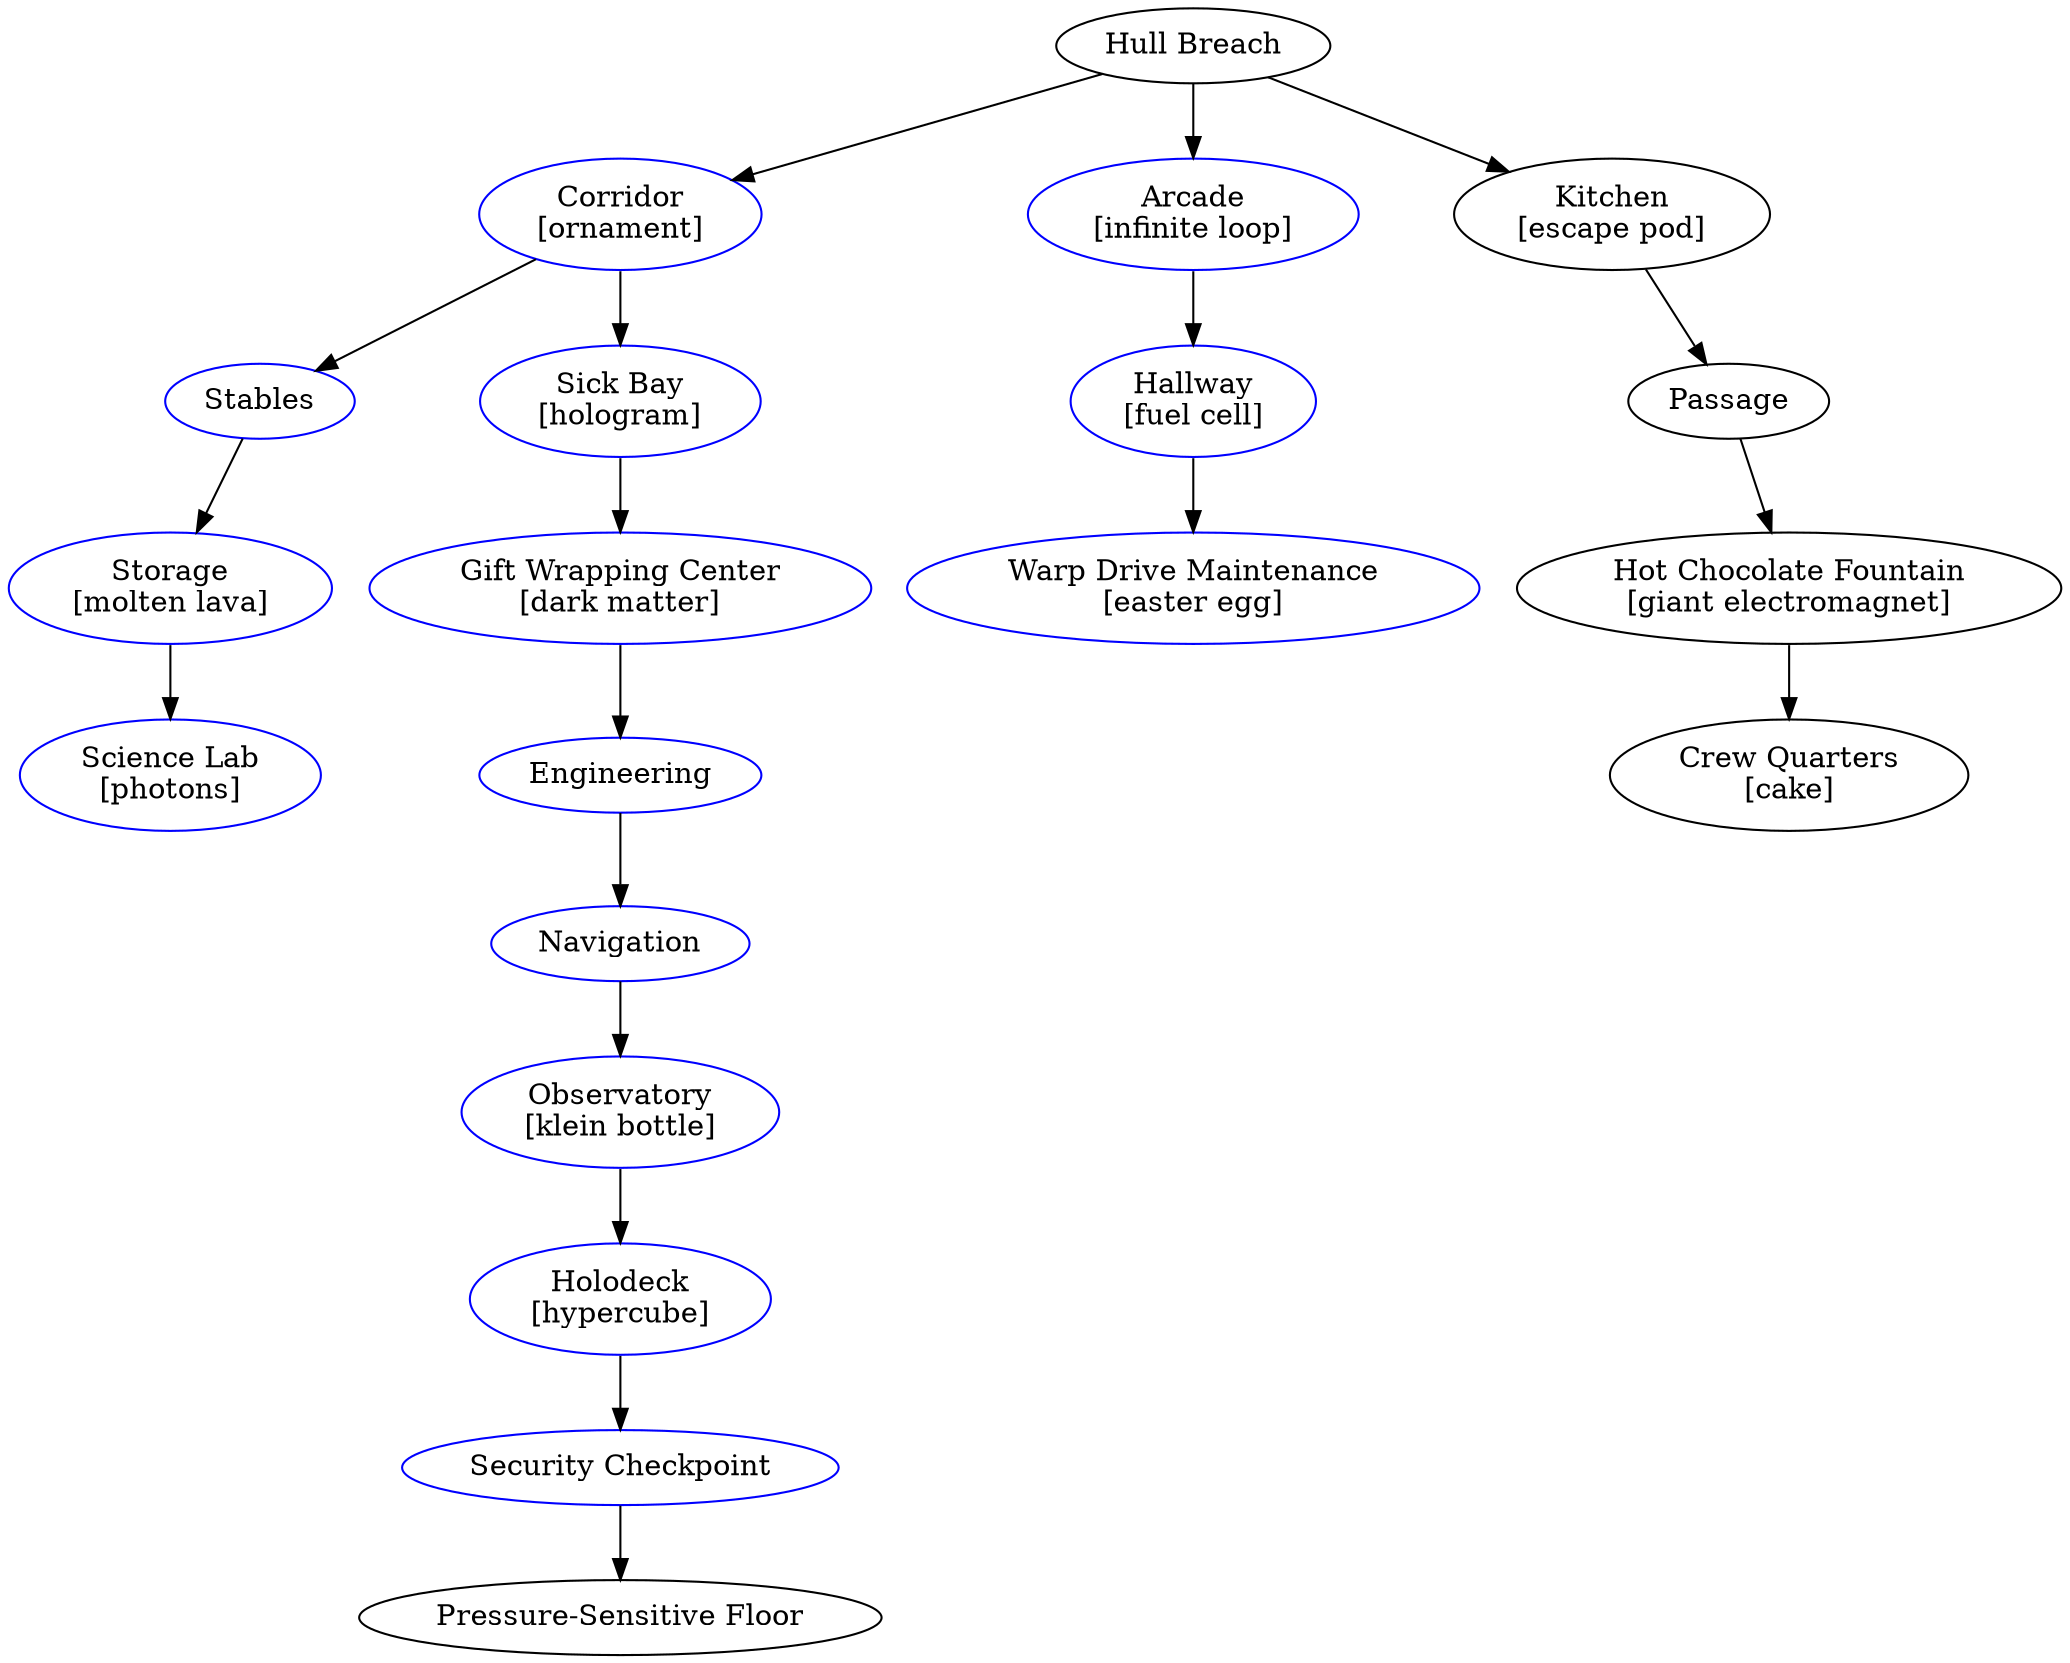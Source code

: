 digraph g {
    a [label="Hull Breach" pos="0,0!"];
    b [label="Corridor\n[ornament]" pos="3,0!" color="blue"];
    c [label="Stables" pos="3,-2!" color="blue"];
    d [label="Storage\n[molten lava]" pos="6,-2!" color="blue"];
    e [label="Science Lab\n[photons]" pos="9,-2!" color="blue"];
    f [label="Sick Bay\n[hologram]" pos="6,0!" color="blue"];
    g [label="Gift Wrapping Center\n[dark matter]" pos="9,0!" color="blue"];
    h [label="Engineering" pos="9,2!" color="blue"];
    i [label="Navigation" pos="9,4!" color="blue"];
    j [label="Observatory\n[klein bottle]" pos="12,4!" color="blue"];
    k [label="Holodeck\n[hypercube]" pos="12,6!" color="blue"];
    l [label="Security Checkpoint" pos="12,8!" color="blue"];
    m [label="Pressure-Sensitive Floor" pos="9,8!"];
    n [label="Arcade\n[infinite loop]" pos="0,-2!" color="blue"];
    o [label="Hallway\n[fuel cell]" pos="-3,-2!" color="blue"];
    p [label="Warp Drive Maintenance\n[easter egg]" pos="-6,-2!" color="blue"];
    q [label="Kitchen\n[escape pod]" pos="0,2!"];
    r [label="Passage" pos="0,4!"];
    s [label="Hot Chocolate Fountain\n[giant electromagnet]" pos="3,4!"];
    t [label="Crew Quarters\n[cake]" pos="6,4!"];
    a -> b;
    a -> n;
    a -> q;
    b -> c;
    b -> f;
    c -> d;
    d -> e;
    f -> g;
    g -> h;
    h -> i;
    i -> j;
    j -> k;
    k -> l;
    l -> m;
    n -> o;
    o -> p;
    q -> r;
    r -> s;
    s -> t;
}
